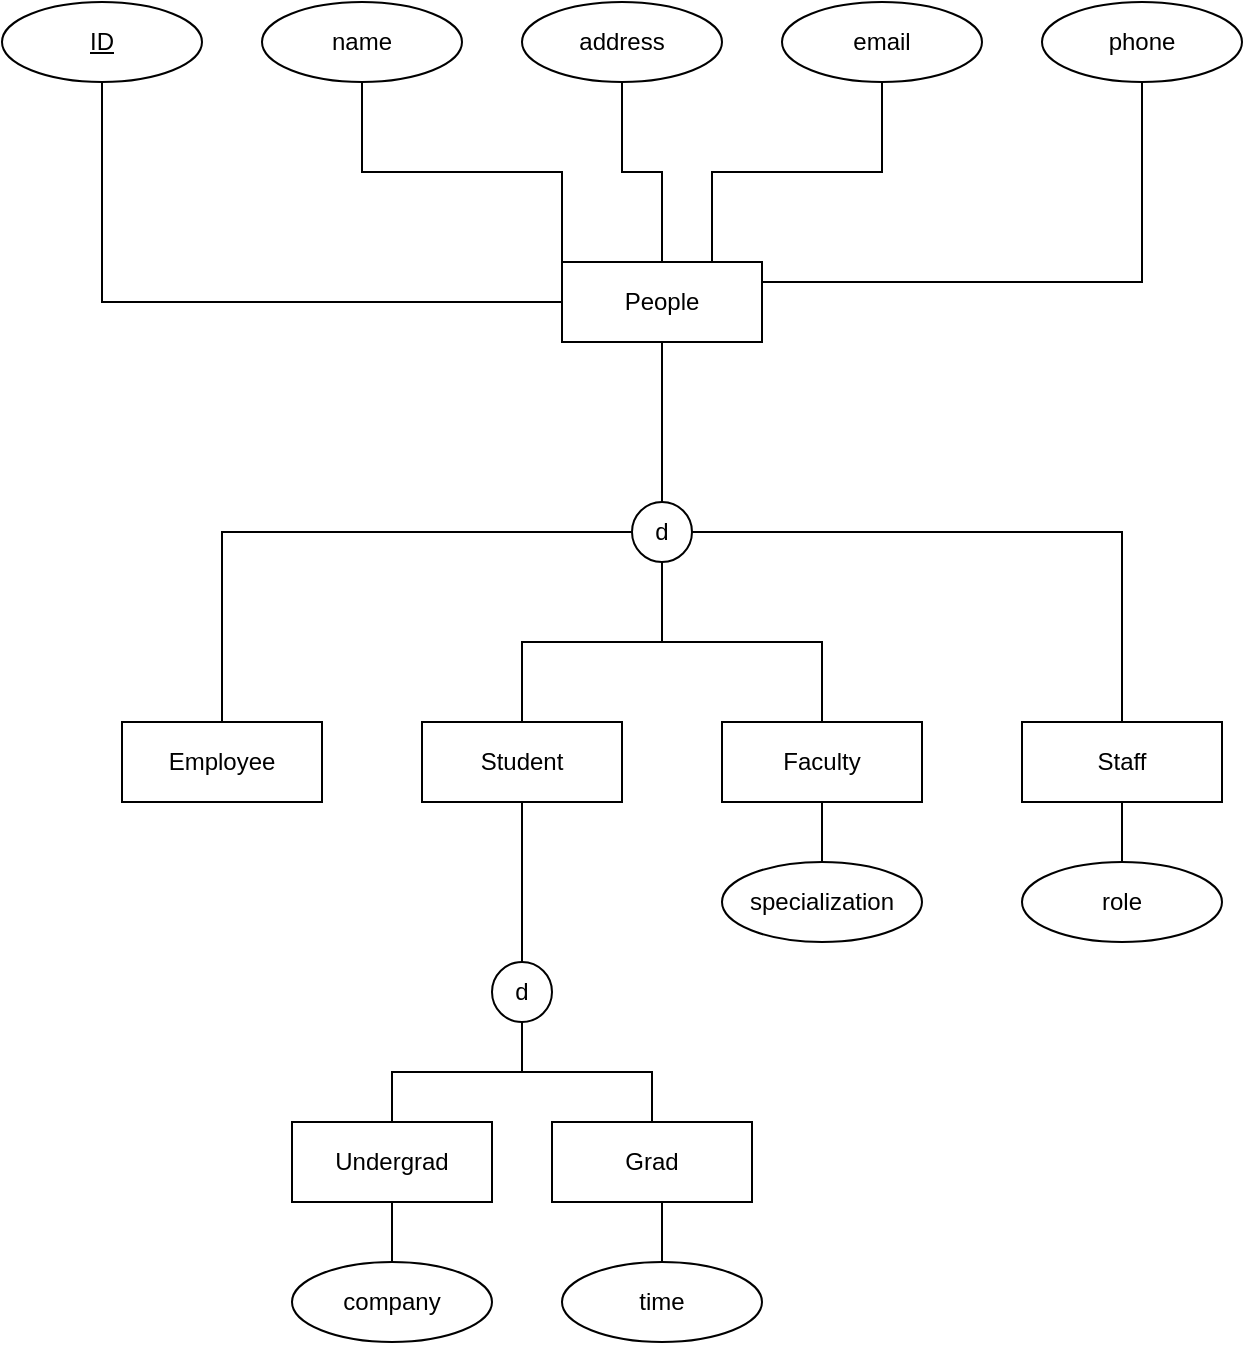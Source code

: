 <mxfile version="14.4.2" type="github">
  <diagram id="6FxCcH8vMh2BkkJb4iSt" name="Page-1">
    <mxGraphModel dx="1422" dy="762" grid="1" gridSize="10" guides="1" tooltips="1" connect="1" arrows="1" fold="1" page="1" pageScale="1" pageWidth="850" pageHeight="1100" math="0" shadow="0">
      <root>
        <mxCell id="0" />
        <mxCell id="1" parent="0" />
        <mxCell id="Q3vN6nO8sg0CoV9esibE-31" style="edgeStyle=orthogonalEdgeStyle;rounded=0;orthogonalLoop=1;jettySize=auto;html=1;exitX=0.5;exitY=1;exitDx=0;exitDy=0;entryX=0.5;entryY=0;entryDx=0;entryDy=0;endArrow=none;endFill=0;" edge="1" parent="1" source="Q3vN6nO8sg0CoV9esibE-1" target="Q3vN6nO8sg0CoV9esibE-8">
          <mxGeometry relative="1" as="geometry" />
        </mxCell>
        <mxCell id="Q3vN6nO8sg0CoV9esibE-1" value="People" style="whiteSpace=wrap;html=1;align=center;" vertex="1" parent="1">
          <mxGeometry x="410" y="210" width="100" height="40" as="geometry" />
        </mxCell>
        <mxCell id="Q3vN6nO8sg0CoV9esibE-32" style="edgeStyle=orthogonalEdgeStyle;rounded=0;orthogonalLoop=1;jettySize=auto;html=1;exitX=0.5;exitY=1;exitDx=0;exitDy=0;entryX=0;entryY=0.5;entryDx=0;entryDy=0;endArrow=none;endFill=0;" edge="1" parent="1" source="Q3vN6nO8sg0CoV9esibE-2" target="Q3vN6nO8sg0CoV9esibE-1">
          <mxGeometry relative="1" as="geometry" />
        </mxCell>
        <mxCell id="Q3vN6nO8sg0CoV9esibE-2" value="&lt;u&gt;ID&lt;/u&gt;" style="ellipse;whiteSpace=wrap;html=1;align=center;" vertex="1" parent="1">
          <mxGeometry x="130" y="80" width="100" height="40" as="geometry" />
        </mxCell>
        <mxCell id="Q3vN6nO8sg0CoV9esibE-33" style="edgeStyle=orthogonalEdgeStyle;rounded=0;orthogonalLoop=1;jettySize=auto;html=1;exitX=0.5;exitY=1;exitDx=0;exitDy=0;entryX=0;entryY=0;entryDx=0;entryDy=0;endArrow=none;endFill=0;" edge="1" parent="1" source="Q3vN6nO8sg0CoV9esibE-4" target="Q3vN6nO8sg0CoV9esibE-1">
          <mxGeometry relative="1" as="geometry" />
        </mxCell>
        <mxCell id="Q3vN6nO8sg0CoV9esibE-4" value="name" style="ellipse;whiteSpace=wrap;html=1;align=center;" vertex="1" parent="1">
          <mxGeometry x="260" y="80" width="100" height="40" as="geometry" />
        </mxCell>
        <mxCell id="Q3vN6nO8sg0CoV9esibE-37" style="edgeStyle=orthogonalEdgeStyle;rounded=0;orthogonalLoop=1;jettySize=auto;html=1;exitX=0.5;exitY=1;exitDx=0;exitDy=0;endArrow=none;endFill=0;" edge="1" parent="1" source="Q3vN6nO8sg0CoV9esibE-5" target="Q3vN6nO8sg0CoV9esibE-1">
          <mxGeometry relative="1" as="geometry" />
        </mxCell>
        <mxCell id="Q3vN6nO8sg0CoV9esibE-5" value="address" style="ellipse;whiteSpace=wrap;html=1;align=center;" vertex="1" parent="1">
          <mxGeometry x="390" y="80" width="100" height="40" as="geometry" />
        </mxCell>
        <mxCell id="Q3vN6nO8sg0CoV9esibE-35" style="edgeStyle=orthogonalEdgeStyle;rounded=0;orthogonalLoop=1;jettySize=auto;html=1;exitX=0.5;exitY=1;exitDx=0;exitDy=0;entryX=0.75;entryY=0;entryDx=0;entryDy=0;endArrow=none;endFill=0;" edge="1" parent="1" source="Q3vN6nO8sg0CoV9esibE-6" target="Q3vN6nO8sg0CoV9esibE-1">
          <mxGeometry relative="1" as="geometry" />
        </mxCell>
        <mxCell id="Q3vN6nO8sg0CoV9esibE-6" value="email" style="ellipse;whiteSpace=wrap;html=1;align=center;" vertex="1" parent="1">
          <mxGeometry x="520" y="80" width="100" height="40" as="geometry" />
        </mxCell>
        <mxCell id="Q3vN6nO8sg0CoV9esibE-36" style="edgeStyle=orthogonalEdgeStyle;rounded=0;orthogonalLoop=1;jettySize=auto;html=1;exitX=0.5;exitY=1;exitDx=0;exitDy=0;entryX=1;entryY=0.25;entryDx=0;entryDy=0;endArrow=none;endFill=0;" edge="1" parent="1" source="Q3vN6nO8sg0CoV9esibE-7" target="Q3vN6nO8sg0CoV9esibE-1">
          <mxGeometry relative="1" as="geometry" />
        </mxCell>
        <mxCell id="Q3vN6nO8sg0CoV9esibE-7" value="phone" style="ellipse;whiteSpace=wrap;html=1;align=center;" vertex="1" parent="1">
          <mxGeometry x="650" y="80" width="100" height="40" as="geometry" />
        </mxCell>
        <mxCell id="Q3vN6nO8sg0CoV9esibE-27" style="edgeStyle=orthogonalEdgeStyle;rounded=0;orthogonalLoop=1;jettySize=auto;html=1;exitX=0;exitY=0.5;exitDx=0;exitDy=0;entryX=0.5;entryY=0;entryDx=0;entryDy=0;endArrow=none;endFill=0;" edge="1" parent="1" source="Q3vN6nO8sg0CoV9esibE-8" target="Q3vN6nO8sg0CoV9esibE-9">
          <mxGeometry relative="1" as="geometry" />
        </mxCell>
        <mxCell id="Q3vN6nO8sg0CoV9esibE-28" style="edgeStyle=orthogonalEdgeStyle;rounded=0;orthogonalLoop=1;jettySize=auto;html=1;exitX=0.5;exitY=1;exitDx=0;exitDy=0;entryX=0.5;entryY=0;entryDx=0;entryDy=0;endArrow=none;endFill=0;" edge="1" parent="1" source="Q3vN6nO8sg0CoV9esibE-8" target="Q3vN6nO8sg0CoV9esibE-10">
          <mxGeometry relative="1" as="geometry" />
        </mxCell>
        <mxCell id="Q3vN6nO8sg0CoV9esibE-29" style="edgeStyle=orthogonalEdgeStyle;rounded=0;orthogonalLoop=1;jettySize=auto;html=1;exitX=0.5;exitY=1;exitDx=0;exitDy=0;entryX=0.5;entryY=0;entryDx=0;entryDy=0;endArrow=none;endFill=0;" edge="1" parent="1" source="Q3vN6nO8sg0CoV9esibE-8" target="Q3vN6nO8sg0CoV9esibE-11">
          <mxGeometry relative="1" as="geometry" />
        </mxCell>
        <mxCell id="Q3vN6nO8sg0CoV9esibE-30" style="edgeStyle=orthogonalEdgeStyle;rounded=0;orthogonalLoop=1;jettySize=auto;html=1;exitX=1;exitY=0.5;exitDx=0;exitDy=0;entryX=0.5;entryY=0;entryDx=0;entryDy=0;endArrow=none;endFill=0;" edge="1" parent="1" source="Q3vN6nO8sg0CoV9esibE-8" target="Q3vN6nO8sg0CoV9esibE-12">
          <mxGeometry relative="1" as="geometry" />
        </mxCell>
        <mxCell id="Q3vN6nO8sg0CoV9esibE-8" value="d" style="ellipse;whiteSpace=wrap;html=1;aspect=fixed;" vertex="1" parent="1">
          <mxGeometry x="445" y="330" width="30" height="30" as="geometry" />
        </mxCell>
        <mxCell id="Q3vN6nO8sg0CoV9esibE-9" value="Employee" style="whiteSpace=wrap;html=1;align=center;" vertex="1" parent="1">
          <mxGeometry x="190" y="440" width="100" height="40" as="geometry" />
        </mxCell>
        <mxCell id="Q3vN6nO8sg0CoV9esibE-26" style="edgeStyle=orthogonalEdgeStyle;rounded=0;orthogonalLoop=1;jettySize=auto;html=1;exitX=0.5;exitY=1;exitDx=0;exitDy=0;entryX=0.5;entryY=0;entryDx=0;entryDy=0;endArrow=none;endFill=0;" edge="1" parent="1" source="Q3vN6nO8sg0CoV9esibE-10" target="Q3vN6nO8sg0CoV9esibE-17">
          <mxGeometry relative="1" as="geometry" />
        </mxCell>
        <mxCell id="Q3vN6nO8sg0CoV9esibE-10" value="Student" style="whiteSpace=wrap;html=1;align=center;" vertex="1" parent="1">
          <mxGeometry x="340" y="440" width="100" height="40" as="geometry" />
        </mxCell>
        <mxCell id="Q3vN6nO8sg0CoV9esibE-15" style="edgeStyle=orthogonalEdgeStyle;rounded=0;orthogonalLoop=1;jettySize=auto;html=1;exitX=0.5;exitY=1;exitDx=0;exitDy=0;entryX=0.5;entryY=0;entryDx=0;entryDy=0;endArrow=none;endFill=0;" edge="1" parent="1" source="Q3vN6nO8sg0CoV9esibE-11" target="Q3vN6nO8sg0CoV9esibE-14">
          <mxGeometry relative="1" as="geometry" />
        </mxCell>
        <mxCell id="Q3vN6nO8sg0CoV9esibE-11" value="Faculty" style="whiteSpace=wrap;html=1;align=center;" vertex="1" parent="1">
          <mxGeometry x="490" y="440" width="100" height="40" as="geometry" />
        </mxCell>
        <mxCell id="Q3vN6nO8sg0CoV9esibE-16" style="edgeStyle=orthogonalEdgeStyle;rounded=0;orthogonalLoop=1;jettySize=auto;html=1;exitX=0.5;exitY=1;exitDx=0;exitDy=0;entryX=0.5;entryY=0;entryDx=0;entryDy=0;endArrow=none;endFill=0;" edge="1" parent="1" source="Q3vN6nO8sg0CoV9esibE-12" target="Q3vN6nO8sg0CoV9esibE-13">
          <mxGeometry relative="1" as="geometry" />
        </mxCell>
        <mxCell id="Q3vN6nO8sg0CoV9esibE-12" value="Staff" style="whiteSpace=wrap;html=1;align=center;" vertex="1" parent="1">
          <mxGeometry x="640" y="440" width="100" height="40" as="geometry" />
        </mxCell>
        <mxCell id="Q3vN6nO8sg0CoV9esibE-13" value="role" style="ellipse;whiteSpace=wrap;html=1;align=center;" vertex="1" parent="1">
          <mxGeometry x="640" y="510" width="100" height="40" as="geometry" />
        </mxCell>
        <mxCell id="Q3vN6nO8sg0CoV9esibE-14" value="specialization" style="ellipse;whiteSpace=wrap;html=1;align=center;" vertex="1" parent="1">
          <mxGeometry x="490" y="510" width="100" height="40" as="geometry" />
        </mxCell>
        <mxCell id="Q3vN6nO8sg0CoV9esibE-24" style="edgeStyle=orthogonalEdgeStyle;rounded=0;orthogonalLoop=1;jettySize=auto;html=1;exitX=0.5;exitY=1;exitDx=0;exitDy=0;entryX=0.5;entryY=0;entryDx=0;entryDy=0;endArrow=none;endFill=0;" edge="1" parent="1" source="Q3vN6nO8sg0CoV9esibE-17" target="Q3vN6nO8sg0CoV9esibE-18">
          <mxGeometry relative="1" as="geometry" />
        </mxCell>
        <mxCell id="Q3vN6nO8sg0CoV9esibE-25" style="edgeStyle=orthogonalEdgeStyle;rounded=0;orthogonalLoop=1;jettySize=auto;html=1;exitX=0.5;exitY=1;exitDx=0;exitDy=0;entryX=0.5;entryY=0;entryDx=0;entryDy=0;endArrow=none;endFill=0;" edge="1" parent="1" source="Q3vN6nO8sg0CoV9esibE-17" target="Q3vN6nO8sg0CoV9esibE-19">
          <mxGeometry relative="1" as="geometry" />
        </mxCell>
        <mxCell id="Q3vN6nO8sg0CoV9esibE-17" value="d" style="ellipse;whiteSpace=wrap;html=1;aspect=fixed;" vertex="1" parent="1">
          <mxGeometry x="375" y="560" width="30" height="30" as="geometry" />
        </mxCell>
        <mxCell id="Q3vN6nO8sg0CoV9esibE-23" style="edgeStyle=orthogonalEdgeStyle;rounded=0;orthogonalLoop=1;jettySize=auto;html=1;exitX=0.5;exitY=1;exitDx=0;exitDy=0;entryX=0.5;entryY=0;entryDx=0;entryDy=0;endArrow=none;endFill=0;" edge="1" parent="1" source="Q3vN6nO8sg0CoV9esibE-18" target="Q3vN6nO8sg0CoV9esibE-21">
          <mxGeometry relative="1" as="geometry" />
        </mxCell>
        <mxCell id="Q3vN6nO8sg0CoV9esibE-18" value="Undergrad" style="whiteSpace=wrap;html=1;align=center;" vertex="1" parent="1">
          <mxGeometry x="275" y="640" width="100" height="40" as="geometry" />
        </mxCell>
        <mxCell id="Q3vN6nO8sg0CoV9esibE-22" style="edgeStyle=orthogonalEdgeStyle;rounded=0;orthogonalLoop=1;jettySize=auto;html=1;exitX=0.5;exitY=1;exitDx=0;exitDy=0;entryX=0.5;entryY=0;entryDx=0;entryDy=0;endArrow=none;endFill=0;" edge="1" parent="1" source="Q3vN6nO8sg0CoV9esibE-19" target="Q3vN6nO8sg0CoV9esibE-20">
          <mxGeometry relative="1" as="geometry" />
        </mxCell>
        <mxCell id="Q3vN6nO8sg0CoV9esibE-19" value="Grad" style="whiteSpace=wrap;html=1;align=center;" vertex="1" parent="1">
          <mxGeometry x="405" y="640" width="100" height="40" as="geometry" />
        </mxCell>
        <mxCell id="Q3vN6nO8sg0CoV9esibE-20" value="time" style="ellipse;whiteSpace=wrap;html=1;align=center;" vertex="1" parent="1">
          <mxGeometry x="410" y="710" width="100" height="40" as="geometry" />
        </mxCell>
        <mxCell id="Q3vN6nO8sg0CoV9esibE-21" value="company" style="ellipse;whiteSpace=wrap;html=1;align=center;" vertex="1" parent="1">
          <mxGeometry x="275" y="710" width="100" height="40" as="geometry" />
        </mxCell>
      </root>
    </mxGraphModel>
  </diagram>
</mxfile>

